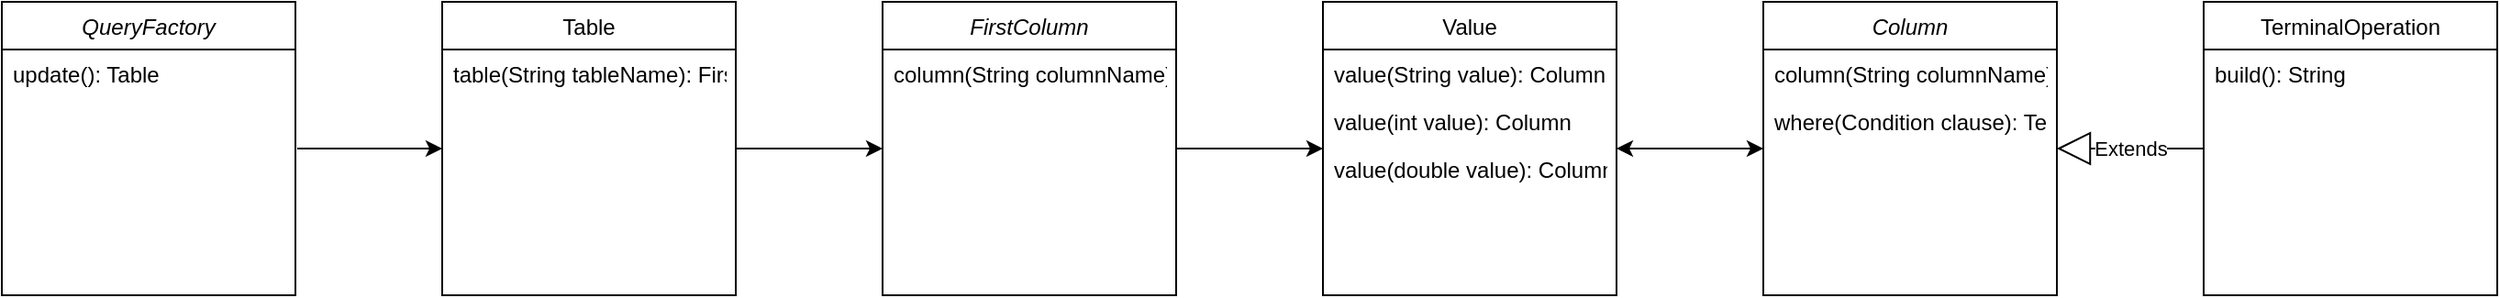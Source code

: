 <mxfile version="14.6.10" type="device" pages="2"><diagram id="C5RBs43oDa-KdzZeNtuy" name="Page-1"><mxGraphModel dx="1026" dy="450" grid="1" gridSize="10" guides="1" tooltips="1" connect="1" arrows="1" fold="1" page="1" pageScale="1" pageWidth="827" pageHeight="1169" math="0" shadow="0"><root><mxCell id="WIyWlLk6GJQsqaUBKTNV-0"/><mxCell id="WIyWlLk6GJQsqaUBKTNV-1" parent="WIyWlLk6GJQsqaUBKTNV-0"/><mxCell id="zkfFHV4jXpPFQw0GAbJ--0" value="Column" style="swimlane;fontStyle=2;align=center;verticalAlign=top;childLayout=stackLayout;horizontal=1;startSize=26;horizontalStack=0;resizeParent=1;resizeLast=0;collapsible=1;marginBottom=0;rounded=0;shadow=0;strokeWidth=1;" parent="WIyWlLk6GJQsqaUBKTNV-1" vertex="1"><mxGeometry x="1000" y="280" width="160" height="160" as="geometry"><mxRectangle x="230" y="140" width="160" height="26" as="alternateBounds"/></mxGeometry></mxCell><mxCell id="VOoqHMpCWB5f009grOUs-2" value="column(String columnName): Value" style="text;align=left;verticalAlign=top;spacingLeft=4;spacingRight=4;overflow=hidden;rotatable=0;points=[[0,0.5],[1,0.5]];portConstraint=eastwest;" parent="zkfFHV4jXpPFQw0GAbJ--0" vertex="1"><mxGeometry y="26" width="160" height="26" as="geometry"/></mxCell><mxCell id="VOoqHMpCWB5f009grOUs-3" value="where(Condition clause): TerminalOperation" style="text;align=left;verticalAlign=top;spacingLeft=4;spacingRight=4;overflow=hidden;rotatable=0;points=[[0,0.5],[1,0.5]];portConstraint=eastwest;" parent="zkfFHV4jXpPFQw0GAbJ--0" vertex="1"><mxGeometry y="52" width="160" height="26" as="geometry"/></mxCell><mxCell id="zkfFHV4jXpPFQw0GAbJ--17" value="Table" style="swimlane;fontStyle=0;align=center;verticalAlign=top;childLayout=stackLayout;horizontal=1;startSize=26;horizontalStack=0;resizeParent=1;resizeLast=0;collapsible=1;marginBottom=0;rounded=0;shadow=0;strokeWidth=1;" parent="WIyWlLk6GJQsqaUBKTNV-1" vertex="1"><mxGeometry x="280" y="280" width="160" height="160" as="geometry"><mxRectangle x="550" y="140" width="160" height="26" as="alternateBounds"/></mxGeometry></mxCell><mxCell id="Hs2EF_9010h0EkMGhD_J-85" value="table(String tableName): FirstColumn" style="text;align=left;verticalAlign=top;spacingLeft=4;spacingRight=4;overflow=hidden;rotatable=0;points=[[0,0.5],[1,0.5]];portConstraint=eastwest;" parent="zkfFHV4jXpPFQw0GAbJ--17" vertex="1"><mxGeometry y="26" width="160" height="26" as="geometry"/></mxCell><mxCell id="h24zk3NHVWU1S0sZ4Jsn-11" value="QueryFactory" style="swimlane;fontStyle=2;align=center;verticalAlign=top;childLayout=stackLayout;horizontal=1;startSize=26;horizontalStack=0;resizeParent=1;resizeLast=0;collapsible=1;marginBottom=0;rounded=0;shadow=0;strokeWidth=1;" parent="WIyWlLk6GJQsqaUBKTNV-1" vertex="1"><mxGeometry x="40" y="280" width="160" height="160" as="geometry"><mxRectangle x="230" y="140" width="160" height="26" as="alternateBounds"/></mxGeometry></mxCell><mxCell id="VOoqHMpCWB5f009grOUs-1" value="update(): Table" style="text;align=left;verticalAlign=top;spacingLeft=4;spacingRight=4;overflow=hidden;rotatable=0;points=[[0,0.5],[1,0.5]];portConstraint=eastwest;" parent="h24zk3NHVWU1S0sZ4Jsn-11" vertex="1"><mxGeometry y="26" width="160" height="26" as="geometry"/></mxCell><mxCell id="h24zk3NHVWU1S0sZ4Jsn-30" value="" style="endArrow=classic;html=1;entryX=0;entryY=0.5;entryDx=0;entryDy=0;exitX=1;exitY=0.5;exitDx=0;exitDy=0;" parent="WIyWlLk6GJQsqaUBKTNV-1" source="zkfFHV4jXpPFQw0GAbJ--17" target="h24zk3NHVWU1S0sZ4Jsn-52" edge="1"><mxGeometry width="50" height="50" relative="1" as="geometry"><mxPoint x="850" y="330" as="sourcePoint"/><mxPoint x="890" y="387" as="targetPoint"/></mxGeometry></mxCell><mxCell id="h24zk3NHVWU1S0sZ4Jsn-52" value="FirstColumn" style="swimlane;fontStyle=2;align=center;verticalAlign=top;childLayout=stackLayout;horizontal=1;startSize=26;horizontalStack=0;resizeParent=1;resizeLast=0;collapsible=1;marginBottom=0;rounded=0;shadow=0;strokeWidth=1;" parent="WIyWlLk6GJQsqaUBKTNV-1" vertex="1"><mxGeometry x="520" y="280" width="160" height="160" as="geometry"><mxRectangle x="230" y="140" width="160" height="26" as="alternateBounds"/></mxGeometry></mxCell><mxCell id="Hs2EF_9010h0EkMGhD_J-70" value="column(String columnName): Value" style="text;align=left;verticalAlign=top;spacingLeft=4;spacingRight=4;overflow=hidden;rotatable=0;points=[[0,0.5],[1,0.5]];portConstraint=eastwest;" parent="h24zk3NHVWU1S0sZ4Jsn-52" vertex="1"><mxGeometry y="26" width="160" height="26" as="geometry"/></mxCell><mxCell id="h24zk3NHVWU1S0sZ4Jsn-60" value="" style="endArrow=classic;html=1;exitX=1;exitY=0.5;exitDx=0;exitDy=0;entryX=0;entryY=0.5;entryDx=0;entryDy=0;" parent="WIyWlLk6GJQsqaUBKTNV-1" source="h24zk3NHVWU1S0sZ4Jsn-52" target="Hs2EF_9010h0EkMGhD_J-81" edge="1"><mxGeometry width="50" height="50" relative="1" as="geometry"><mxPoint x="670" y="309" as="sourcePoint"/><mxPoint x="730" y="260" as="targetPoint"/></mxGeometry></mxCell><mxCell id="h1repfMXLiARq4BlfmfQ-1" value="" style="endArrow=classic;html=1;entryX=0;entryY=0.5;entryDx=0;entryDy=0;" parent="WIyWlLk6GJQsqaUBKTNV-1" target="zkfFHV4jXpPFQw0GAbJ--17" edge="1"><mxGeometry width="50" height="50" relative="1" as="geometry"><mxPoint x="201" y="360" as="sourcePoint"/><mxPoint x="250" y="350" as="targetPoint"/></mxGeometry></mxCell><mxCell id="Hs2EF_9010h0EkMGhD_J-81" value="Value" style="swimlane;fontStyle=0;align=center;verticalAlign=top;childLayout=stackLayout;horizontal=1;startSize=26;horizontalStack=0;resizeParent=1;resizeLast=0;collapsible=1;marginBottom=0;rounded=0;shadow=0;strokeWidth=1;" parent="WIyWlLk6GJQsqaUBKTNV-1" vertex="1"><mxGeometry x="760" y="280" width="160" height="160" as="geometry"><mxRectangle x="550" y="140" width="160" height="26" as="alternateBounds"/></mxGeometry></mxCell><mxCell id="Hs2EF_9010h0EkMGhD_J-83" value="value(String value): Column" style="text;align=left;verticalAlign=top;spacingLeft=4;spacingRight=4;overflow=hidden;rotatable=0;points=[[0,0.5],[1,0.5]];portConstraint=eastwest;" parent="Hs2EF_9010h0EkMGhD_J-81" vertex="1"><mxGeometry y="26" width="160" height="26" as="geometry"/></mxCell><mxCell id="e4dGwiFXQE7n6iagsdwX-0" value="value(int value): Column" style="text;align=left;verticalAlign=top;spacingLeft=4;spacingRight=4;overflow=hidden;rotatable=0;points=[[0,0.5],[1,0.5]];portConstraint=eastwest;" vertex="1" parent="Hs2EF_9010h0EkMGhD_J-81"><mxGeometry y="52" width="160" height="26" as="geometry"/></mxCell><mxCell id="e4dGwiFXQE7n6iagsdwX-1" value="value(double value): Column" style="text;align=left;verticalAlign=top;spacingLeft=4;spacingRight=4;overflow=hidden;rotatable=0;points=[[0,0.5],[1,0.5]];portConstraint=eastwest;" vertex="1" parent="Hs2EF_9010h0EkMGhD_J-81"><mxGeometry y="78" width="160" height="26" as="geometry"/></mxCell><mxCell id="voqxMHnFePpYLPHcW8Fm-0" value="" style="endArrow=classic;startArrow=classic;html=1;exitX=1;exitY=0.5;exitDx=0;exitDy=0;entryX=0;entryY=0.5;entryDx=0;entryDy=0;" parent="WIyWlLk6GJQsqaUBKTNV-1" source="Hs2EF_9010h0EkMGhD_J-81" target="zkfFHV4jXpPFQw0GAbJ--0" edge="1"><mxGeometry width="50" height="50" relative="1" as="geometry"><mxPoint x="1000" y="500" as="sourcePoint"/><mxPoint x="1050" y="450" as="targetPoint"/></mxGeometry></mxCell><mxCell id="sLO5GwYQnXI6XlHcptWa-0" value="TerminalOperation" style="swimlane;fontStyle=0;align=center;verticalAlign=top;childLayout=stackLayout;horizontal=1;startSize=26;horizontalStack=0;resizeParent=1;resizeLast=0;collapsible=1;marginBottom=0;rounded=0;shadow=0;strokeWidth=1;" parent="WIyWlLk6GJQsqaUBKTNV-1" vertex="1"><mxGeometry x="1240" y="280" width="160" height="160" as="geometry"><mxRectangle x="550" y="140" width="160" height="26" as="alternateBounds"/></mxGeometry></mxCell><mxCell id="sLO5GwYQnXI6XlHcptWa-1" value="build(): String" style="text;align=left;verticalAlign=top;spacingLeft=4;spacingRight=4;overflow=hidden;rotatable=0;points=[[0,0.5],[1,0.5]];portConstraint=eastwest;" parent="sLO5GwYQnXI6XlHcptWa-0" vertex="1"><mxGeometry y="26" width="160" height="26" as="geometry"/></mxCell><mxCell id="sLO5GwYQnXI6XlHcptWa-2" value="Extends" style="endArrow=block;endSize=16;endFill=0;html=1;exitX=0;exitY=0.5;exitDx=0;exitDy=0;entryX=1;entryY=0.5;entryDx=0;entryDy=0;" parent="WIyWlLk6GJQsqaUBKTNV-1" source="sLO5GwYQnXI6XlHcptWa-0" target="zkfFHV4jXpPFQw0GAbJ--0" edge="1"><mxGeometry width="160" relative="1" as="geometry"><mxPoint x="1490.96" y="370.99" as="sourcePoint"/><mxPoint x="1410" y="370" as="targetPoint"/></mxGeometry></mxCell></root></mxGraphModel></diagram><diagram id="Ow9V6Ym54veHrPqEXKy3" name="Page-2"><mxGraphModel dx="1026" dy="450" grid="1" gridSize="10" guides="1" tooltips="1" connect="1" arrows="1" fold="1" page="1" pageScale="1" pageWidth="850" pageHeight="1100" math="0" shadow="0"><root><mxCell id="m3Wl_wwwOwhI21_RcPmA-0"/><mxCell id="m3Wl_wwwOwhI21_RcPmA-1" parent="m3Wl_wwwOwhI21_RcPmA-0"/></root></mxGraphModel></diagram></mxfile>